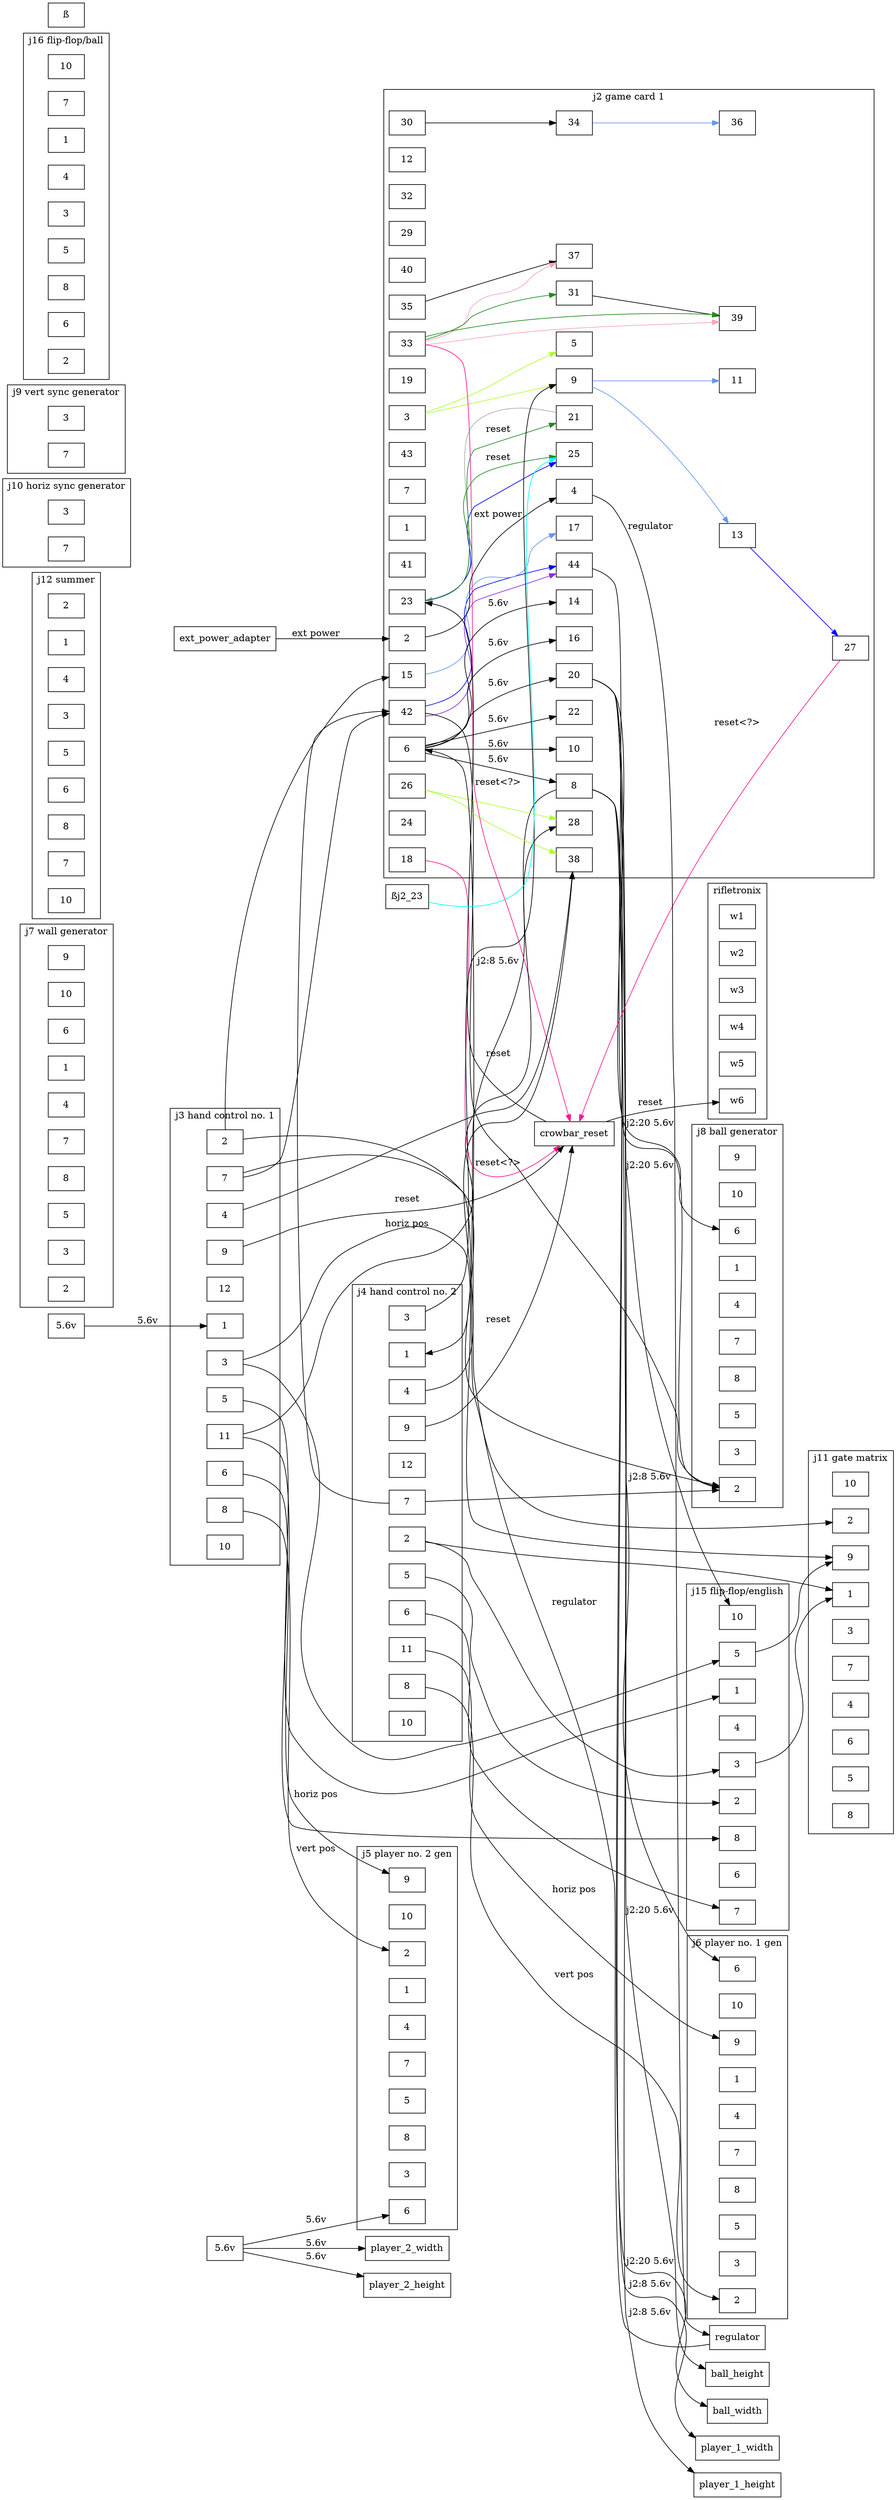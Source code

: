 /// graph of odyssey connections between components
// I use this by opening this file in VSCode, which has 'Graphviz Interactive
// Preview' installed. This allows you to search for and highlight specific
// nodes. With the added annotations, this can be an aide to understand how the
// components interact.

digraph odyssey2 {
node [shape=record];
graph [rankdir=LR, center=true];
overlap=compress;
//ranksep=3;

/// components
subgraph cluster2 {
    j2_9 [label="9"];
    j2_38 [label="38"];
    j2_28 [label="28"];
    j2_42 [label="42"];
    j2_12 [label="12"];
    j2_16 [label="16"];
    j2_44 [label="44"];
    j2_34 [label="34"];
    j2_32 [label="32"];
    j2_20 [label="20"];
    j2_29 [label="29"];
    j2_40 [label="40"];
    j2_25 [label="25"];
    j2_15 [label="15"];
    j2_3 [label="3"];
    j2_14 [label="14"];
    j2_10 [label="10"];
    j2_8 [label="8"];
    j2_19 [label="19"];
    j2_5 [label="5"];
    j2_21 [label="21"];
    j2_13 [label="13"];
    j2_37 [label="37"];
    j2_39 [label="39"];
    j2_26 [label="26"];
    j2_43 [label="43"];
    j2_7 [label="7"];
    j2_1 [label="1"];
    j2_41 [label="41"];
    j2_31 [label="31"];
    j2_35 [label="35"];
    j2_30 [label="30"];
    j2_36 [label="36"];
    j2_22 [label="22"];
    j2_17 [label="17"];
    j2_11 [label="11"];
    j2_18 [label="18"];
    j2_33 [label="33"];
    j2_27 [label="27"];
    j2_23 [label="23"];
    j2_6 [label="6"];
    j2_4 [label="4"];
    j2_24 [label="24"];
    j2_2 [label="2"];
    label = "j2 game card 1";
    tooltip = "game card 1";
}


subgraph cluster3 {
    j3_9 [label="9"];
    j3_3 [label="3"];
    j3_2 [label="2"];
    j3_4 [label="4"];
    j3_12 [label="12"];
    j3_1 [label="1" tooltip="5.6v"];
    j3_11 [label="11"];
    j3_8 [label="8"];
    j3_5 [label="5"];
    j3_6 [label="6"];
    j3_7 [label="7"];
    j3_10 [label="10"];
    label = "j3 hand control no. 1";
    tooltip = "hand control no. 1";
}

subgraph cluster4 {
    j4_9 [label="9"];
    j4_3 [label="3"];
    j4_2 [label="2"];
    j4_4 [label="4"];
    j4_12 [label="12"];
    j4_1 [label="1" tooltip="5.6v"];
    j4_11 [label="11"];
    j4_8 [label="8"];
    j4_5 [label="5"];
    j4_6 [label="6"];
    j4_7 [label="7"];
    j4_10 [label="10"];

    label = "j4 hand control no. 2";
    tooltip = "hand control no. 2";
}

subgraph cluster8 {
    // left
    j8_9 [label="9"];
    j8_10 [label="10"];
    j8_6 [label="6"];
    j8_1 [label="1"];
    // bottom
    j8_4 [label="4"];
    // right
    j8_7 [label="7"];
    j8_8 [label="8"];
    j8_5 [label="5"];
    j8_3 [label="3"];
    j8_2 [label="2"];

    label = "j8 ball generator";
    tooltip = "ball generator";
}

subgraph cluster7 {
    // left
    j7_9 [label="9"];
    j7_10 [label="10"];
    j7_6 [label="6"];
    j7_1 [label="1"];
    // bottom
    j7_4 [label="4"];
    // right
    j7_7 [label="7"];
    j7_8 [label="8"];
    j7_5 [label="5"];
    j7_3 [label="3"];
    j7_2 [label="2"];

    label = "j7 wall generator";
    tooltip = "wall generator";
}

subgraph cluster6 {
    // left
    j6_9 [label="9"];
    j6_10 [label="10"];
    j6_6 [label="6"];
    j6_1 [label="1"];
    // bottom
    j6_4 [label="4"];
    // right
    j6_7 [label="7"];
    j6_8 [label="8"];
    j6_5 [label="5"];
    j6_3 [label="3"];
    j6_2 [label="2"];

    label = "j6 player no. 1 gen";
    tooltip = "player no. 1 gen";
}

subgraph cluster5 {
    // left
    j5_9 [label="9"];
    j5_10 [label="10"];
    j5_6 [label="6"];
    j5_1 [label="1"];
    // bottom
    j5_4 [label="4"];
    // right
    j5_7 [label="7"];
    j5_5 [label="5"];
    j5_8 [label="8"];
    j5_3 [label="3"];
    j5_2 [label="2"];

    label = "j5 player no. 2 gen";
    tooltip = "player no. 2 gen";
}

subgraph cluster12 {
    // left
    j12_2 [label="2"];
    j12_1 [label="1"];
    j12_4 [label="4"];
    j12_3 [label="3"];
    j12_5 [label="5"];
    j12_6 [label="6"];
    // right
    j12_8 [label="8"];
    j12_7 [label="7"];
    j12_10 [label="10"];

    label = "j12 summer";
    tooltip = "summer";
}

subgraph cluster11 {
    // left
    j11_10 [label="10"];
    j11_2 [label="2"];
    j11_9 [label="9"];
    j11_1 [label="1"];
    // bottom
    j11_3 [label="3"];
    j11_7 [label="7"];
    j11_4 [label="4"];
    // right
    j11_6 [label="6"];
    j11_5 [label="5"];
    // top
    j11_8 [label="8"];

    label = "j11 gate matrix";
    tooltip = "gate matrix";
}

subgraph cluster10 {
    // only showing ports that connect to rest of system
    // left
    j10_3 [label="3"];
    // right
    j10_7 [label="7"];

    label = "j10 horiz sync generator";
    tooltip = "horiz sync generator";
}

subgraph cluster9 {
    // only showing ports that connect to rest of system
    // left
    j9_3 [label="3"];
    // right
    j9_7 [label="7"];

    label = "j9 vert sync generator";
    tooltip = "vert sync generator";
}

subgraph cluster16 {
    // left
    j16_10 [label="10"];
    j16_7 [label="7"];
    j16_1 [label="1"];
    j16_4 [label="4"];
    // bottom
    j16_3 [label="3"];
    j16_5 [label="5"];
    // right
    j16_8 [label="8"];
    j16_6 [label="6"];
    j16_2 [label="2"];

    label = "j16 flip-flop/ball";
    tooltip = "flip-flop/ball";
}

subgraph cluster15 {
    // left
    j15_10 [label="10"];
    j15_7 [label="7"];
    j15_1 [label="1"];
    j15_4 [label="4"];
    // bottom
    j15_3 [label="3"];
    j15_5 [label="5"];
    // right
    j15_8 [label="8"];
    j15_6 [label="6"];
    j15_2 [label="2"];

    label = "j15 flip-flop/english";
    tooltip = "flip-flop/english";
}

subgraph cluster101 {
    // left
    w1;
    w2;
    // right
    w3;
    w4;
    w5;
    w6;

    label = "rifletronix";
    tooltip = "rifletronix";
}

source_j3 [label="5.6v"];
source_j5 [label="5.6v"];ß
crowbar_reset;
ext_power_adapter;
regulator;
ball_width;
ball_height;
player_1_width;
player_1_height;
player_2_width;
player_2_height;

j4_3 -> j2_9;

/// inputs
// both inputs go to gate matrix and english flip-flops but on different ports
// within the gate matrix I'm assuming either the output of english flip-flop
// 3 or 5 is used, which I presume is the enable for either player 1 or 2, but
// why are these lines shared with controller lines?
j3_3 -> { j15_5; j11_9};
j15_5 -> j11_9;
j4_2 -> { j15_3; j11_1};
j15_3 -> j11_1;

j3_2 -> { j2_15; j11_2 };

{j4_4; j3_4} -> j2_38;

j4_11 -> j6_9 [label="horiz pos"];
j3_11 -> {j5_9; j2_28} [label="horiz pos"];
j4_8 -> j6_2 [label="vert pos"];
j3_8 -> j5_2 [label="vert pos"];

// the voltage that comes from/goes to to english pot of the
// controller input. which possibly already holds a height value on the charge
//  that the english can vary between. as in, it's not just on or off.
j4_5 -> j15_2;
j3_5 -> j15_1;
j4_6 -> j15_7;
j3_6 -> j15_8;

// controller english output
{j4_7; j3_7} -> j2_42;
// on paddles this is vert
{j4_7; j3_7} -> {j8_2};
j2_42 -> j8_2;
// funnily on one of the game cards j2_42 goes to j2_44,
// so both are then connected to ball vert
j2_44 -> j8_2;

/// reset
{j4_9; j3_9} -> crowbar_reset [label="reset"];
crowbar_reset -> {j2_23; w6} [label="reset"];
// don't understand this part of circuit, so not sure what relation is
// diode with third line coming out
{ j2_18; j2_27; j2_33} -> crowbar_reset [color=deeppink, label="reset<?>"];

/// power
// player 2 is always on, so always gets power from board.
// not from j2 like the rest.
source_j3 -> j3_1 [label="5.6v"];
source_j5 -> {j5_6; player_2_height; player_2_width;} [label="5.6v"];

// j2 power source and internal power lines
ext_power_adapter -> j2_2 [label="ext power"];
j2_2 -> j2_4 [label="ext power"];
j2_4 -> regulator -> j2_6 [label="regulator"];
j2_6 -> { j2_8; j2_10; j2_14; j2_16; j2_20; j2_22;} [label="5.6v"];

// j2 power lines to other units
j2_8 -> {j4_1; j6_6; player_1_width; player_1_height; } [label="j2:8 5.6v"];
j2_20 -> {j15_10; j8_6; ball_width; ball_height} [label="j2:20 5.6v"];

/// j2 internal connections
j2_30 -> j2_34;
j2_31 -> j2_39;
j2_35 -> j2_37;
// game card 3
j2_42 -> j2_44 [color=blueviolet];
// game card 4
j2_33 -> {j2_37; j2_39} [color="#f4a6b6"];
// game card 5
j2_23 -> {j2_21; j2_25} [color=forestgreen, label="reset"];
j2_33 -> {j2_31; j2_39} [color=forestgreen];
// game card 6
j2_3 -> {j2_5; j2_9} [color=greenyellow];
j2_26 -> {j2_28; j2_38} [color=greenyellow];
// game card 7
j2_13 -> j2_27 [color=blue];
j2_23 -> j2_25 [color=blue];
j2_42 -> j2_44 [color=blue];
// game card 8
j2_9 -> {j2_11;j2_13} [color=cornflowerblue];
j2_15 -> j2_17 [color=cornflowerblue];
j2_34 -> j2_36 [color=cornflowerblue];
// game card 9
j2_21 -> j2_23 [color=darkgray];
// game card 10
ßj2_23 -> j2_25 [color=aqua];
}